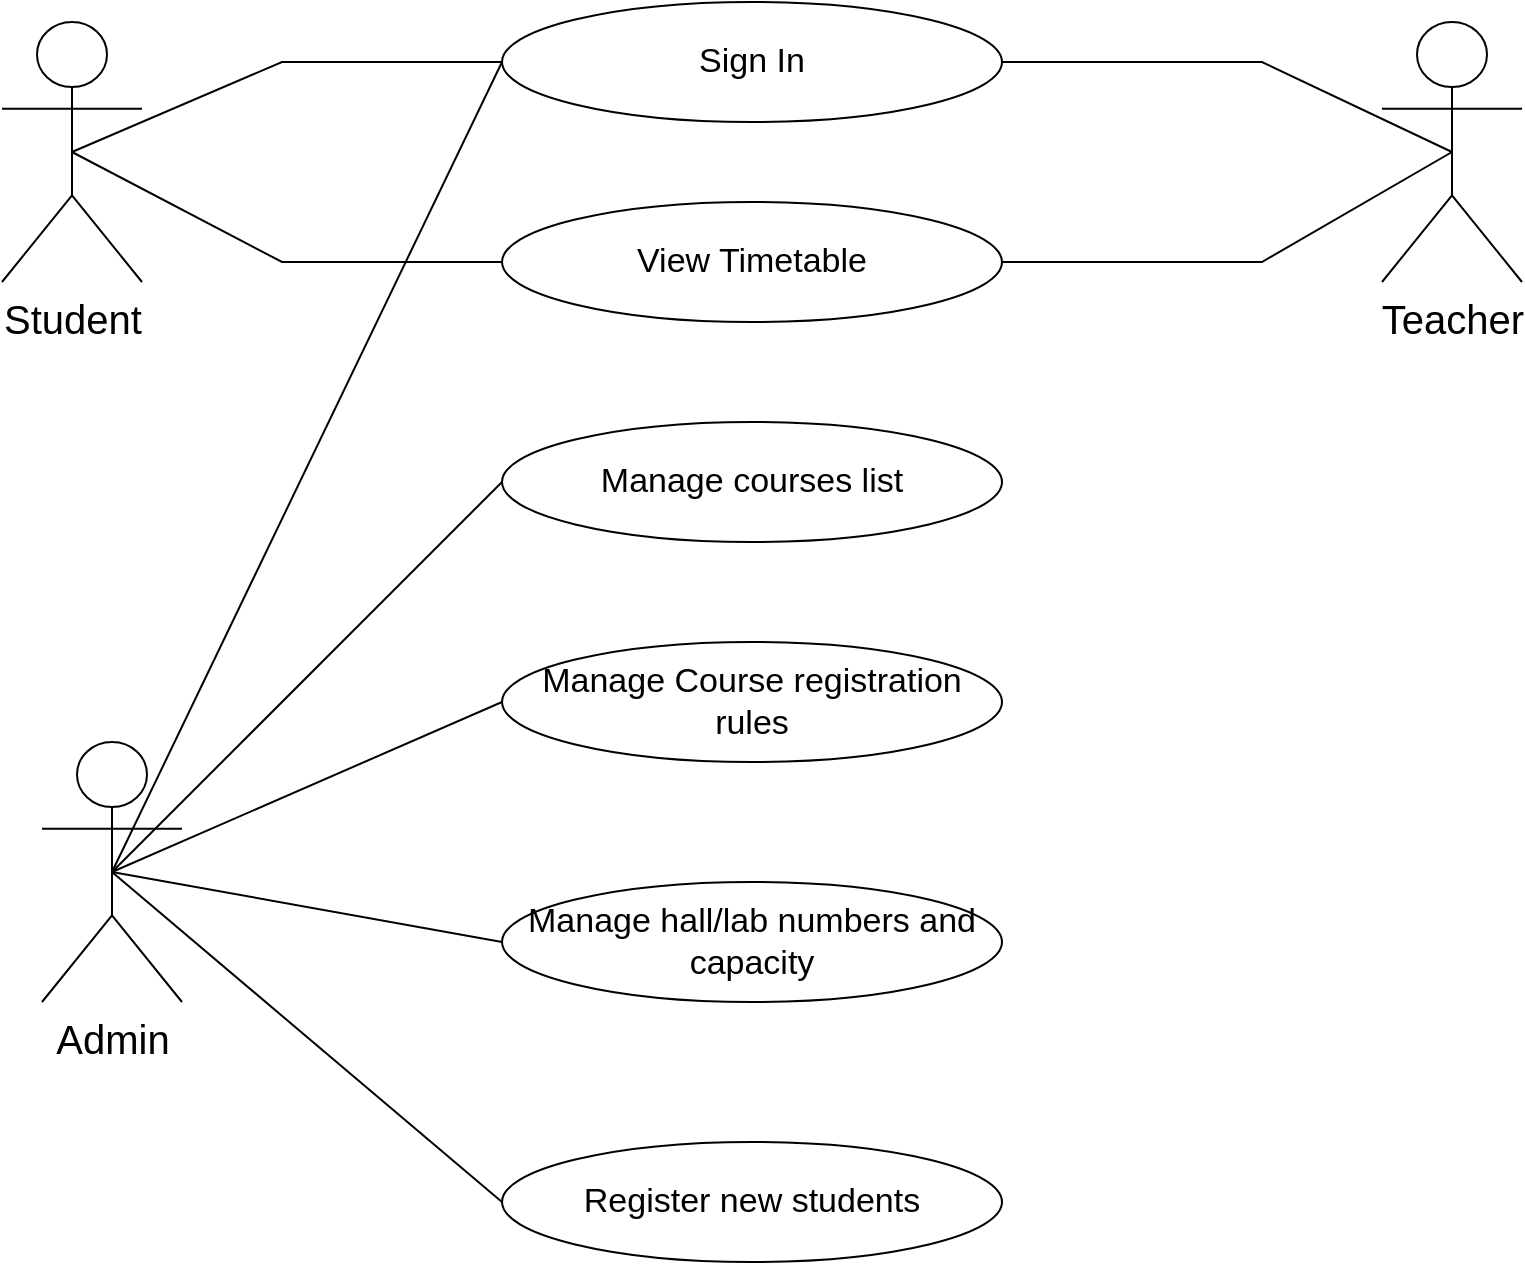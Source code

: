 <mxfile version="25.0.3">
  <diagram name="Page-1" id="aupKAcEFtsl0G7qZCGQV">
    <mxGraphModel dx="1222" dy="894" grid="1" gridSize="10" guides="1" tooltips="1" connect="1" arrows="1" fold="1" page="1" pageScale="1" pageWidth="850" pageHeight="1100" math="0" shadow="0">
      <root>
        <mxCell id="0" />
        <mxCell id="1" parent="0" />
        <mxCell id="Pa91Rmbg9cOESL6yBtYf-2" value="Sign In" style="ellipse;whiteSpace=wrap;html=1;fontSize=17;" vertex="1" parent="1">
          <mxGeometry x="300" y="90" width="250" height="60" as="geometry" />
        </mxCell>
        <mxCell id="Pa91Rmbg9cOESL6yBtYf-3" value="View Timetable" style="ellipse;whiteSpace=wrap;html=1;fontSize=17;" vertex="1" parent="1">
          <mxGeometry x="300" y="190" width="250" height="60" as="geometry" />
        </mxCell>
        <mxCell id="Pa91Rmbg9cOESL6yBtYf-4" value="Manage courses list" style="ellipse;whiteSpace=wrap;html=1;fontSize=17;" vertex="1" parent="1">
          <mxGeometry x="300" y="300" width="250" height="60" as="geometry" />
        </mxCell>
        <mxCell id="Pa91Rmbg9cOESL6yBtYf-5" value="Manage Course registration rules" style="ellipse;whiteSpace=wrap;html=1;fontSize=17;" vertex="1" parent="1">
          <mxGeometry x="300" y="410" width="250" height="60" as="geometry" />
        </mxCell>
        <mxCell id="Pa91Rmbg9cOESL6yBtYf-6" value="&lt;span id=&quot;docs-internal-guid-a7b633a0-7fff-710b-afba-8ddc5b385306&quot;&gt;&lt;span style=&quot;font-family: Arial, sans-serif; background-color: transparent; font-variant-numeric: normal; font-variant-east-asian: normal; font-variant-alternates: normal; font-variant-position: normal; font-variant-emoji: normal; vertical-align: baseline; white-space-collapse: preserve;&quot;&gt;Manage hall/lab numbers and capacity&lt;/span&gt;&lt;/span&gt;" style="ellipse;whiteSpace=wrap;html=1;fontSize=17;" vertex="1" parent="1">
          <mxGeometry x="300" y="530" width="250" height="60" as="geometry" />
        </mxCell>
        <mxCell id="Pa91Rmbg9cOESL6yBtYf-8" value="Register new students" style="ellipse;whiteSpace=wrap;html=1;fontSize=17;" vertex="1" parent="1">
          <mxGeometry x="300" y="660" width="250" height="60" as="geometry" />
        </mxCell>
        <mxCell id="Pa91Rmbg9cOESL6yBtYf-9" value="Student" style="shape=umlActor;verticalLabelPosition=bottom;verticalAlign=top;html=1;outlineConnect=0;fontSize=20;" vertex="1" parent="1">
          <mxGeometry x="50" y="100" width="70" height="130" as="geometry" />
        </mxCell>
        <mxCell id="Pa91Rmbg9cOESL6yBtYf-11" value="Teacher" style="shape=umlActor;verticalLabelPosition=bottom;verticalAlign=top;html=1;outlineConnect=0;fontSize=20;" vertex="1" parent="1">
          <mxGeometry x="740" y="100" width="70" height="130" as="geometry" />
        </mxCell>
        <mxCell id="Pa91Rmbg9cOESL6yBtYf-12" value="Admin&lt;div&gt;&lt;br&gt;&lt;/div&gt;" style="shape=umlActor;verticalLabelPosition=bottom;verticalAlign=top;html=1;outlineConnect=0;fontSize=20;" vertex="1" parent="1">
          <mxGeometry x="70" y="460" width="70" height="130" as="geometry" />
        </mxCell>
        <mxCell id="Pa91Rmbg9cOESL6yBtYf-21" value="" style="endArrow=none;html=1;rounded=0;entryX=0;entryY=0.5;entryDx=0;entryDy=0;exitX=0.5;exitY=0.5;exitDx=0;exitDy=0;exitPerimeter=0;" edge="1" parent="1" source="Pa91Rmbg9cOESL6yBtYf-9" target="Pa91Rmbg9cOESL6yBtYf-2">
          <mxGeometry width="50" height="50" relative="1" as="geometry">
            <mxPoint x="440" y="420" as="sourcePoint" />
            <mxPoint x="490" y="370" as="targetPoint" />
            <Array as="points">
              <mxPoint x="190" y="120" />
            </Array>
          </mxGeometry>
        </mxCell>
        <mxCell id="Pa91Rmbg9cOESL6yBtYf-22" value="" style="endArrow=none;html=1;rounded=0;entryX=0;entryY=0.5;entryDx=0;entryDy=0;exitX=0.5;exitY=0.5;exitDx=0;exitDy=0;exitPerimeter=0;" edge="1" parent="1" source="Pa91Rmbg9cOESL6yBtYf-9" target="Pa91Rmbg9cOESL6yBtYf-3">
          <mxGeometry width="50" height="50" relative="1" as="geometry">
            <mxPoint x="115" y="185" as="sourcePoint" />
            <mxPoint x="310" y="130" as="targetPoint" />
            <Array as="points">
              <mxPoint x="190" y="220" />
            </Array>
          </mxGeometry>
        </mxCell>
        <mxCell id="Pa91Rmbg9cOESL6yBtYf-23" value="" style="endArrow=none;html=1;rounded=0;entryX=1;entryY=0.5;entryDx=0;entryDy=0;exitX=0.5;exitY=0.5;exitDx=0;exitDy=0;exitPerimeter=0;" edge="1" parent="1" source="Pa91Rmbg9cOESL6yBtYf-11" target="Pa91Rmbg9cOESL6yBtYf-2">
          <mxGeometry width="50" height="50" relative="1" as="geometry">
            <mxPoint x="125" y="195" as="sourcePoint" />
            <mxPoint x="320" y="140" as="targetPoint" />
            <Array as="points">
              <mxPoint x="680" y="120" />
            </Array>
          </mxGeometry>
        </mxCell>
        <mxCell id="Pa91Rmbg9cOESL6yBtYf-24" value="" style="endArrow=none;html=1;rounded=0;entryX=1;entryY=0.5;entryDx=0;entryDy=0;exitX=0.5;exitY=0.5;exitDx=0;exitDy=0;exitPerimeter=0;" edge="1" parent="1" source="Pa91Rmbg9cOESL6yBtYf-11" target="Pa91Rmbg9cOESL6yBtYf-3">
          <mxGeometry width="50" height="50" relative="1" as="geometry">
            <mxPoint x="135" y="205" as="sourcePoint" />
            <mxPoint x="330" y="150" as="targetPoint" />
            <Array as="points">
              <mxPoint x="680" y="220" />
            </Array>
          </mxGeometry>
        </mxCell>
        <mxCell id="Pa91Rmbg9cOESL6yBtYf-25" value="" style="endArrow=none;html=1;rounded=0;entryX=0;entryY=0.5;entryDx=0;entryDy=0;exitX=0.5;exitY=0.5;exitDx=0;exitDy=0;exitPerimeter=0;" edge="1" parent="1" source="Pa91Rmbg9cOESL6yBtYf-12" target="Pa91Rmbg9cOESL6yBtYf-2">
          <mxGeometry width="50" height="50" relative="1" as="geometry">
            <mxPoint x="115" y="185" as="sourcePoint" />
            <mxPoint x="310" y="230" as="targetPoint" />
          </mxGeometry>
        </mxCell>
        <mxCell id="Pa91Rmbg9cOESL6yBtYf-26" value="" style="endArrow=none;html=1;rounded=0;entryX=0;entryY=0.5;entryDx=0;entryDy=0;exitX=0.5;exitY=0.5;exitDx=0;exitDy=0;exitPerimeter=0;" edge="1" parent="1" source="Pa91Rmbg9cOESL6yBtYf-12" target="Pa91Rmbg9cOESL6yBtYf-4">
          <mxGeometry width="50" height="50" relative="1" as="geometry">
            <mxPoint x="125" y="195" as="sourcePoint" />
            <mxPoint x="320" y="240" as="targetPoint" />
          </mxGeometry>
        </mxCell>
        <mxCell id="Pa91Rmbg9cOESL6yBtYf-27" value="" style="endArrow=none;html=1;rounded=0;exitX=0.5;exitY=0.5;exitDx=0;exitDy=0;exitPerimeter=0;entryX=0;entryY=0.5;entryDx=0;entryDy=0;" edge="1" parent="1" source="Pa91Rmbg9cOESL6yBtYf-12" target="Pa91Rmbg9cOESL6yBtYf-5">
          <mxGeometry width="50" height="50" relative="1" as="geometry">
            <mxPoint x="135" y="205" as="sourcePoint" />
            <mxPoint x="290" y="430" as="targetPoint" />
          </mxGeometry>
        </mxCell>
        <mxCell id="Pa91Rmbg9cOESL6yBtYf-28" value="" style="endArrow=none;html=1;rounded=0;entryX=0;entryY=0.5;entryDx=0;entryDy=0;exitX=0.5;exitY=0.5;exitDx=0;exitDy=0;exitPerimeter=0;" edge="1" parent="1" source="Pa91Rmbg9cOESL6yBtYf-12" target="Pa91Rmbg9cOESL6yBtYf-6">
          <mxGeometry width="50" height="50" relative="1" as="geometry">
            <mxPoint x="105" y="175" as="sourcePoint" />
            <mxPoint x="300" y="220" as="targetPoint" />
          </mxGeometry>
        </mxCell>
        <mxCell id="Pa91Rmbg9cOESL6yBtYf-29" value="" style="endArrow=none;html=1;rounded=0;entryX=0;entryY=0.5;entryDx=0;entryDy=0;exitX=0.5;exitY=0.5;exitDx=0;exitDy=0;exitPerimeter=0;" edge="1" parent="1" source="Pa91Rmbg9cOESL6yBtYf-12" target="Pa91Rmbg9cOESL6yBtYf-8">
          <mxGeometry width="50" height="50" relative="1" as="geometry">
            <mxPoint x="115" y="185" as="sourcePoint" />
            <mxPoint x="310" y="230" as="targetPoint" />
          </mxGeometry>
        </mxCell>
      </root>
    </mxGraphModel>
  </diagram>
</mxfile>
